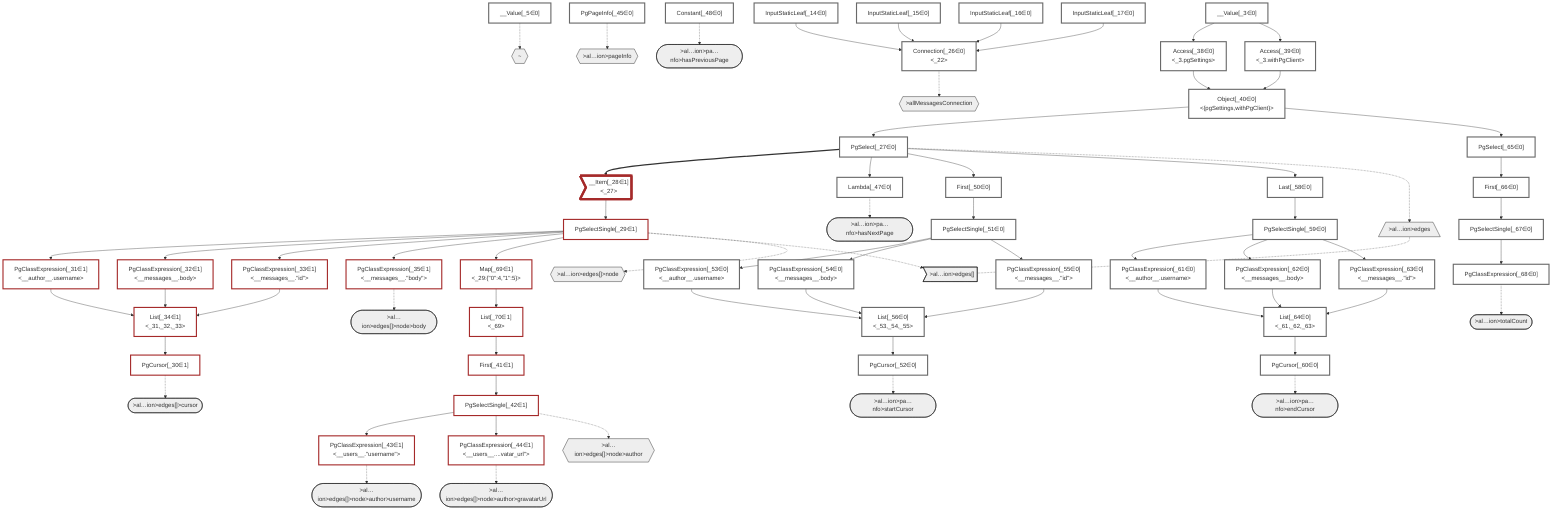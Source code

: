 graph TD
    classDef path fill:#eee,stroke:#000
    classDef plan fill:#fff,stroke-width:3px
    classDef itemplan fill:#fff,stroke-width:6px
    classDef sideeffectplan fill:#f00,stroke-width:6px

    %% subgraph fields
    P1{{"~"}}:::path
    P2{{">allMessagesConnection"}}:::path
    P3[/">al…ion>edges"\]:::path
    P4>">al…ion>edges[]"]:::path
    P3 -.- P4
    P5([">al…ion>edges[]>cursor"]):::path
    %% P4 -.-> P5
    P6{{">al…ion>edges[]>node"}}:::path
    P7([">al…ion>edges[]>node>body"]):::path
    %% P6 -.-> P7
    P8{{">al…ion>edges[]>node>author"}}:::path
    P9([">al…ion>edges[]>node>author>username"]):::path
    %% P8 -.-> P9
    P10([">al…ion>edges[]>node>author>gravatarUrl"]):::path
    %% P8 -.-> P10
    %% P6 -.-> P8
    %% P4 -.-> P6
    %% P2 -.-> P3
    P11{{">al…ion>pageInfo"}}:::path
    P12([">al…ion>pa…nfo>hasNextPage"]):::path
    %% P11 -.-> P12
    P13([">al…ion>pa…nfo>hasPreviousPage"]):::path
    %% P11 -.-> P13
    P14([">al…ion>pa…nfo>startCursor"]):::path
    %% P11 -.-> P14
    P15([">al…ion>pa…nfo>endCursor"]):::path
    %% P11 -.-> P15
    %% P2 -.-> P11
    P16([">al…ion>totalCount"]):::path
    %% P2 -.-> P16
    %% P1 -.-> P2
    %% end

    %% define plans
    __Value_3["__Value[_3∈0]<br /><context>"]:::plan
    __Value_5["__Value[_5∈0]<br /><rootValue>"]:::plan
    InputStaticLeaf_14["InputStaticLeaf[_14∈0]"]:::plan
    InputStaticLeaf_15["InputStaticLeaf[_15∈0]"]:::plan
    InputStaticLeaf_16["InputStaticLeaf[_16∈0]"]:::plan
    InputStaticLeaf_17["InputStaticLeaf[_17∈0]"]:::plan
    Connection_26["Connection[_26∈0]<br /><_22>"]:::plan
    PgSelect_27["PgSelect[_27∈0]<br /><messages>"]:::plan
    __Item_28>"__Item[_28∈1]<br /><_27>"]:::itemplan
    PgSelectSingle_29["PgSelectSingle[_29∈1]<br /><messages>"]:::plan
    PgCursor_30["PgCursor[_30∈1]"]:::plan
    PgClassExpression_31["PgClassExpression[_31∈1]<br /><__author__.username>"]:::plan
    PgClassExpression_32["PgClassExpression[_32∈1]<br /><__messages__.body>"]:::plan
    PgClassExpression_33["PgClassExpression[_33∈1]<br /><__messages__.#quot;id#quot;>"]:::plan
    List_34["List[_34∈1]<br /><_31,_32,_33>"]:::plan
    PgClassExpression_35["PgClassExpression[_35∈1]<br /><__messages__.#quot;body#quot;>"]:::plan
    Access_38["Access[_38∈0]<br /><_3.pgSettings>"]:::plan
    Access_39["Access[_39∈0]<br /><_3.withPgClient>"]:::plan
    Object_40["Object[_40∈0]<br /><{pgSettings,withPgClient}>"]:::plan
    First_41["First[_41∈1]"]:::plan
    PgSelectSingle_42["PgSelectSingle[_42∈1]<br /><users>"]:::plan
    PgClassExpression_43["PgClassExpression[_43∈1]<br /><__users__.#quot;username#quot;>"]:::plan
    PgClassExpression_44["PgClassExpression[_44∈1]<br /><__users__....vatar_url#quot;>"]:::plan
    PgPageInfo_45["PgPageInfo[_45∈0]"]:::plan
    Lambda_47["Lambda[_47∈0]<br /><listHasMore>"]:::plan
    Constant_48["Constant[_48∈0]"]:::plan
    First_50["First[_50∈0]"]:::plan
    PgSelectSingle_51["PgSelectSingle[_51∈0]<br /><messages>"]:::plan
    PgCursor_52["PgCursor[_52∈0]"]:::plan
    PgClassExpression_53["PgClassExpression[_53∈0]<br /><__author__.username>"]:::plan
    PgClassExpression_54["PgClassExpression[_54∈0]<br /><__messages__.body>"]:::plan
    PgClassExpression_55["PgClassExpression[_55∈0]<br /><__messages__.#quot;id#quot;>"]:::plan
    List_56["List[_56∈0]<br /><_53,_54,_55>"]:::plan
    Last_58["Last[_58∈0]"]:::plan
    PgSelectSingle_59["PgSelectSingle[_59∈0]<br /><messages>"]:::plan
    PgCursor_60["PgCursor[_60∈0]"]:::plan
    PgClassExpression_61["PgClassExpression[_61∈0]<br /><__author__.username>"]:::plan
    PgClassExpression_62["PgClassExpression[_62∈0]<br /><__messages__.body>"]:::plan
    PgClassExpression_63["PgClassExpression[_63∈0]<br /><__messages__.#quot;id#quot;>"]:::plan
    List_64["List[_64∈0]<br /><_61,_62,_63>"]:::plan
    PgSelect_65["PgSelect[_65∈0]<br /><messages>"]:::plan
    First_66["First[_66∈0]"]:::plan
    PgSelectSingle_67["PgSelectSingle[_67∈0]<br /><messages>"]:::plan
    PgClassExpression_68["PgClassExpression[_68∈0]<br /><count(*)>"]:::plan
    Map_69["Map[_69∈1]<br /><_29:{#quot;0#quot;:4,#quot;1#quot;:5}>"]:::plan
    List_70["List[_70∈1]<br /><_69>"]:::plan

    %% plan dependencies
    InputStaticLeaf_14 --> Connection_26
    InputStaticLeaf_15 --> Connection_26
    InputStaticLeaf_16 --> Connection_26
    InputStaticLeaf_17 --> Connection_26
    Object_40 --> PgSelect_27
    PgSelect_27 ==> __Item_28
    __Item_28 --> PgSelectSingle_29
    List_34 --> PgCursor_30
    PgSelectSingle_29 --> PgClassExpression_31
    PgSelectSingle_29 --> PgClassExpression_32
    PgSelectSingle_29 --> PgClassExpression_33
    PgClassExpression_31 --> List_34
    PgClassExpression_32 --> List_34
    PgClassExpression_33 --> List_34
    PgSelectSingle_29 --> PgClassExpression_35
    __Value_3 --> Access_38
    __Value_3 --> Access_39
    Access_38 --> Object_40
    Access_39 --> Object_40
    List_70 --> First_41
    First_41 --> PgSelectSingle_42
    PgSelectSingle_42 --> PgClassExpression_43
    PgSelectSingle_42 --> PgClassExpression_44
    PgSelect_27 --> Lambda_47
    PgSelect_27 --> First_50
    First_50 --> PgSelectSingle_51
    List_56 --> PgCursor_52
    PgSelectSingle_51 --> PgClassExpression_53
    PgSelectSingle_51 --> PgClassExpression_54
    PgSelectSingle_51 --> PgClassExpression_55
    PgClassExpression_53 --> List_56
    PgClassExpression_54 --> List_56
    PgClassExpression_55 --> List_56
    PgSelect_27 --> Last_58
    Last_58 --> PgSelectSingle_59
    List_64 --> PgCursor_60
    PgSelectSingle_59 --> PgClassExpression_61
    PgSelectSingle_59 --> PgClassExpression_62
    PgSelectSingle_59 --> PgClassExpression_63
    PgClassExpression_61 --> List_64
    PgClassExpression_62 --> List_64
    PgClassExpression_63 --> List_64
    Object_40 --> PgSelect_65
    PgSelect_65 --> First_66
    First_66 --> PgSelectSingle_67
    PgSelectSingle_67 --> PgClassExpression_68
    PgSelectSingle_29 --> Map_69
    Map_69 --> List_70

    %% plan-to-path relationships
    __Value_5 -.-> P1
    Connection_26 -.-> P2
    PgSelect_27 -.-> P3
    PgSelectSingle_29 -.-> P4
    PgCursor_30 -.-> P5
    PgSelectSingle_29 -.-> P6
    PgClassExpression_35 -.-> P7
    PgSelectSingle_42 -.-> P8
    PgClassExpression_43 -.-> P9
    PgClassExpression_44 -.-> P10
    PgPageInfo_45 -.-> P11
    Lambda_47 -.-> P12
    Constant_48 -.-> P13
    PgCursor_52 -.-> P14
    PgCursor_60 -.-> P15
    PgClassExpression_68 -.-> P16

    %% allocate buckets
    classDef bucket0 stroke:#696969
    class __Value_3,__Value_5,InputStaticLeaf_14,InputStaticLeaf_15,InputStaticLeaf_16,InputStaticLeaf_17,Connection_26,PgSelect_27,Access_38,Access_39,Object_40,PgPageInfo_45,Lambda_47,Constant_48,First_50,PgSelectSingle_51,PgCursor_52,PgClassExpression_53,PgClassExpression_54,PgClassExpression_55,List_56,Last_58,PgSelectSingle_59,PgCursor_60,PgClassExpression_61,PgClassExpression_62,PgClassExpression_63,List_64,PgSelect_65,First_66,PgSelectSingle_67,PgClassExpression_68 bucket0
    classDef bucket1 stroke:#a52a2a
    class __Item_28,PgSelectSingle_29,PgCursor_30,PgClassExpression_31,PgClassExpression_32,PgClassExpression_33,List_34,PgClassExpression_35,First_41,PgSelectSingle_42,PgClassExpression_43,PgClassExpression_44,Map_69,List_70 bucket1